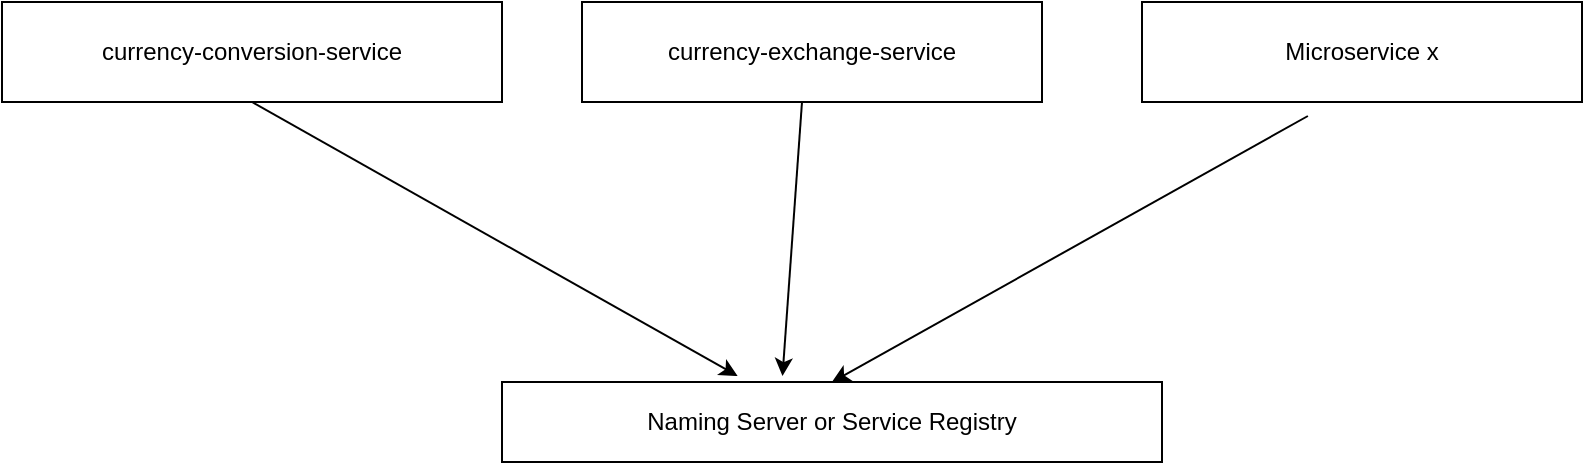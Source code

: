 <mxfile version="24.6.2" type="github">
  <diagram name="Page-1" id="CR9YtdWiljRfBt_hmjWE">
    <mxGraphModel dx="880" dy="460" grid="1" gridSize="10" guides="1" tooltips="1" connect="1" arrows="1" fold="1" page="1" pageScale="1" pageWidth="850" pageHeight="1100" math="0" shadow="0">
      <root>
        <mxCell id="0" />
        <mxCell id="1" parent="0" />
        <mxCell id="FiKBFIKchyI4jBAanVFJ-1" value="currency-conversion-service" style="rounded=0;whiteSpace=wrap;html=1;" vertex="1" parent="1">
          <mxGeometry x="50" y="60" width="250" height="50" as="geometry" />
        </mxCell>
        <mxCell id="FiKBFIKchyI4jBAanVFJ-2" value="currency-exchange-service" style="rounded=0;whiteSpace=wrap;html=1;" vertex="1" parent="1">
          <mxGeometry x="340" y="60" width="230" height="50" as="geometry" />
        </mxCell>
        <mxCell id="FiKBFIKchyI4jBAanVFJ-3" value="Microservice x" style="rounded=0;whiteSpace=wrap;html=1;" vertex="1" parent="1">
          <mxGeometry x="620" y="60" width="220" height="50" as="geometry" />
        </mxCell>
        <mxCell id="FiKBFIKchyI4jBAanVFJ-4" value="Naming Server or Service Registry" style="rounded=0;whiteSpace=wrap;html=1;" vertex="1" parent="1">
          <mxGeometry x="300" y="250" width="330" height="40" as="geometry" />
        </mxCell>
        <mxCell id="FiKBFIKchyI4jBAanVFJ-5" value="" style="endArrow=classic;html=1;rounded=0;exitX=0.5;exitY=1;exitDx=0;exitDy=0;entryX=0.357;entryY=-0.075;entryDx=0;entryDy=0;entryPerimeter=0;" edge="1" parent="1" source="FiKBFIKchyI4jBAanVFJ-1" target="FiKBFIKchyI4jBAanVFJ-4">
          <mxGeometry width="50" height="50" relative="1" as="geometry">
            <mxPoint x="400" y="270" as="sourcePoint" />
            <mxPoint x="450" y="220" as="targetPoint" />
          </mxGeometry>
        </mxCell>
        <mxCell id="FiKBFIKchyI4jBAanVFJ-6" value="" style="endArrow=classic;html=1;rounded=0;entryX=0.425;entryY=-0.075;entryDx=0;entryDy=0;entryPerimeter=0;" edge="1" parent="1" target="FiKBFIKchyI4jBAanVFJ-4">
          <mxGeometry width="50" height="50" relative="1" as="geometry">
            <mxPoint x="450" y="110" as="sourcePoint" />
            <mxPoint x="450" y="220" as="targetPoint" />
          </mxGeometry>
        </mxCell>
        <mxCell id="FiKBFIKchyI4jBAanVFJ-7" value="" style="endArrow=classic;html=1;rounded=0;exitX=0.377;exitY=1.14;exitDx=0;exitDy=0;exitPerimeter=0;entryX=0.5;entryY=0;entryDx=0;entryDy=0;" edge="1" parent="1" source="FiKBFIKchyI4jBAanVFJ-3" target="FiKBFIKchyI4jBAanVFJ-4">
          <mxGeometry width="50" height="50" relative="1" as="geometry">
            <mxPoint x="400" y="270" as="sourcePoint" />
            <mxPoint x="450" y="220" as="targetPoint" />
          </mxGeometry>
        </mxCell>
      </root>
    </mxGraphModel>
  </diagram>
</mxfile>
